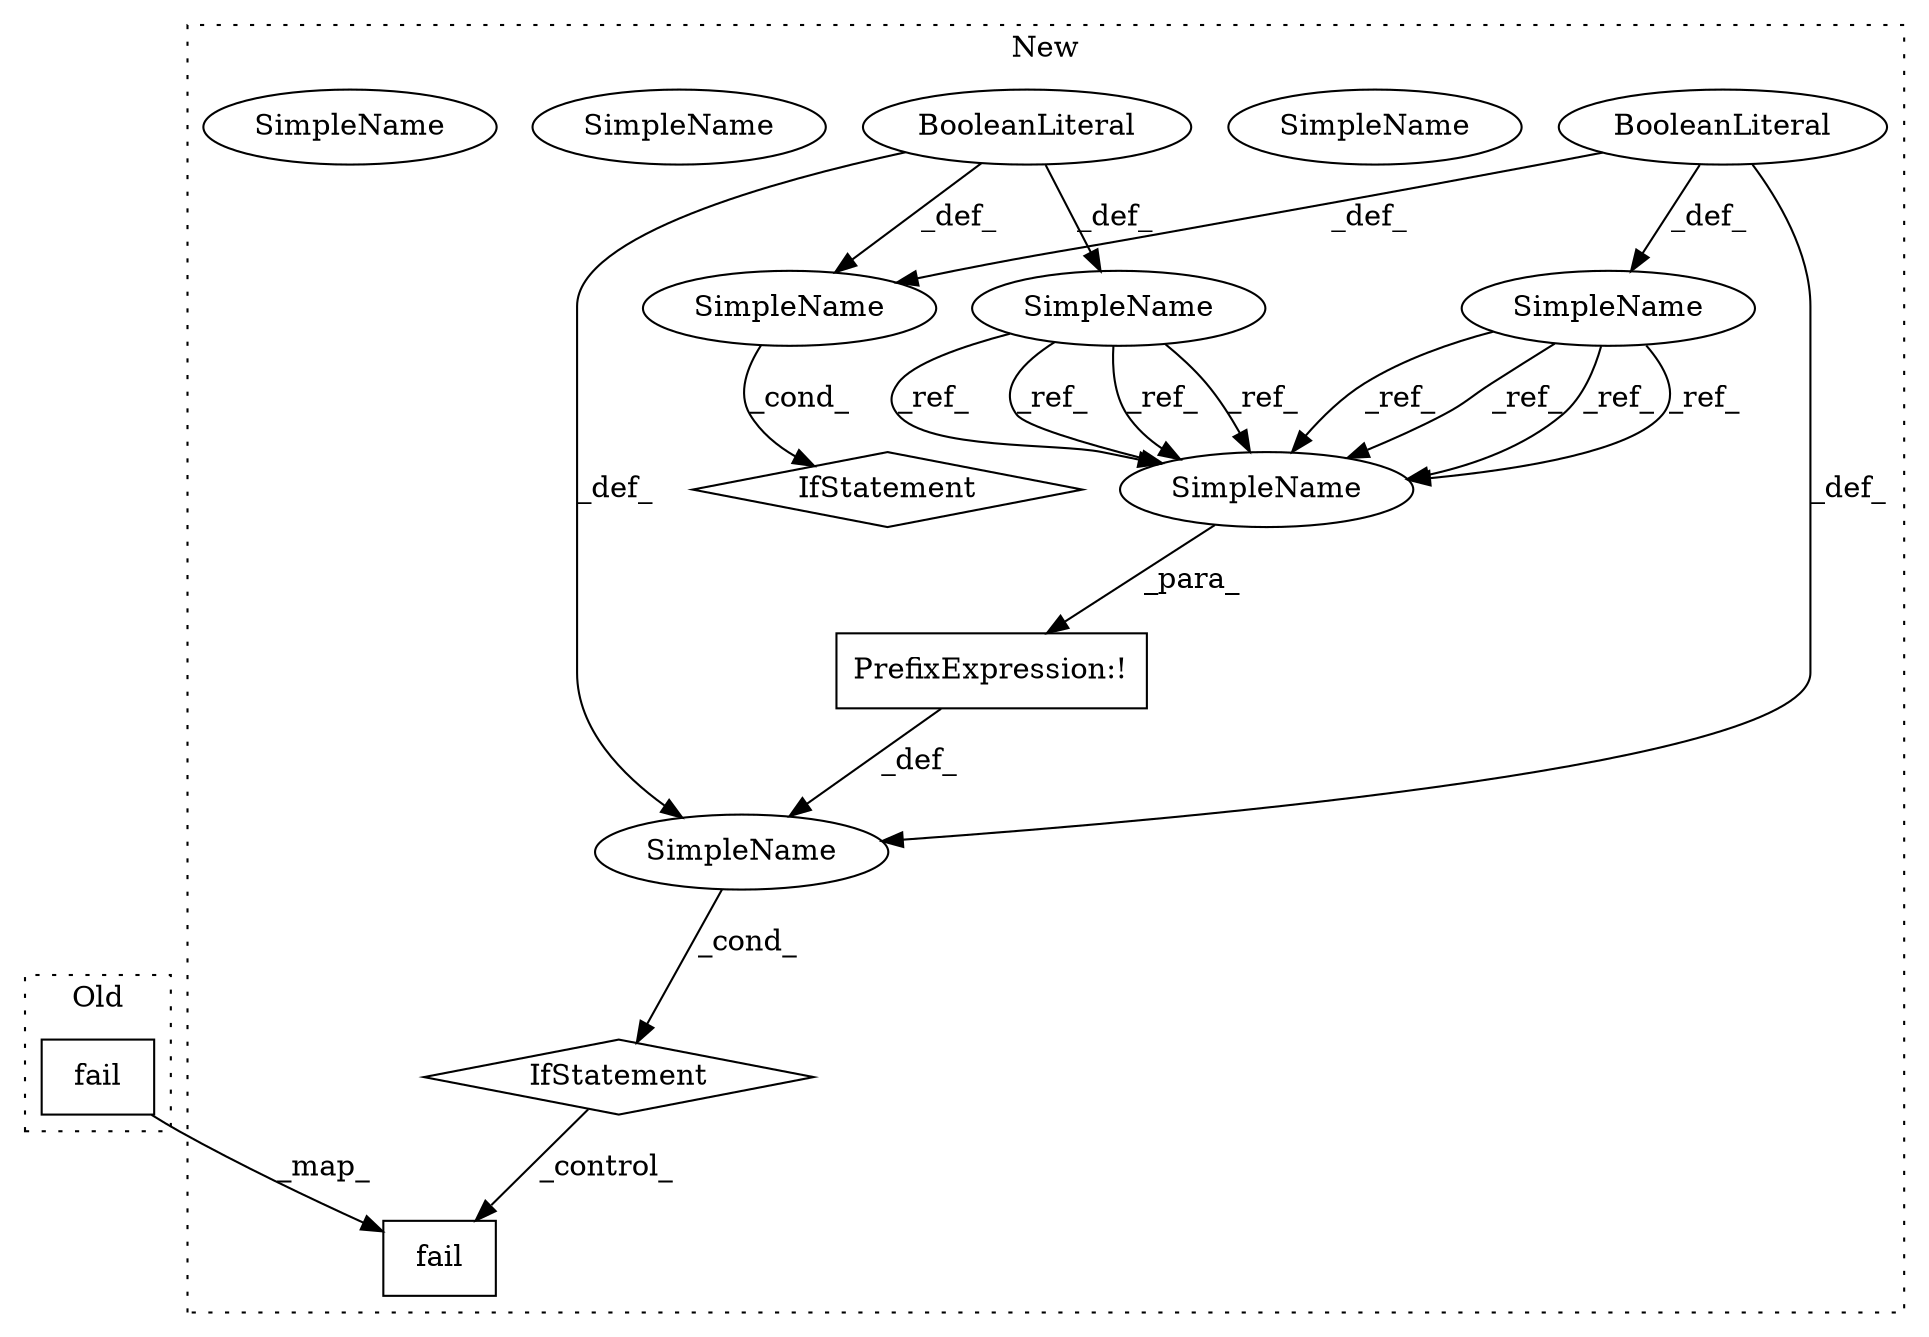 digraph G {
subgraph cluster0 {
1 [label="fail" a="32" s="5798,5852" l="5,1" shape="box"];
label = "Old";
style="dotted";
}
subgraph cluster1 {
2 [label="fail" a="32" s="6174,6221" l="5,1" shape="box"];
3 [label="IfStatement" a="25" s="6145,6159" l="4,2" shape="diamond"];
4 [label="SimpleName" a="42" s="" l="" shape="ellipse"];
5 [label="BooleanLiteral" a="9" s="5025" l="4" shape="ellipse"];
6 [label="PrefixExpression:!" a="38" s="6149" l="1" shape="box"];
7 [label="SimpleName" a="42" s="6150" l="9" shape="ellipse"];
8 [label="SimpleName" a="42" s="5015" l="9" shape="ellipse"];
9 [label="SimpleName" a="42" s="5618" l="9" shape="ellipse"];
10 [label="SimpleName" a="42" s="" l="" shape="ellipse"];
11 [label="IfStatement" a="25" s="5686,5700" l="4,2" shape="diamond"];
12 [label="BooleanLiteral" a="9" s="5628" l="5" shape="ellipse"];
13 [label="SimpleName" a="42" s="6150" l="9" shape="ellipse"];
14 [label="SimpleName" a="42" s="6150" l="9" shape="ellipse"];
15 [label="SimpleName" a="42" s="6150" l="9" shape="ellipse"];
label = "New";
style="dotted";
}
1 -> 2 [label="_map_"];
3 -> 2 [label="_control_"];
4 -> 3 [label="_cond_"];
5 -> 8 [label="_def_"];
5 -> 4 [label="_def_"];
5 -> 10 [label="_def_"];
6 -> 4 [label="_def_"];
8 -> 15 [label="_ref_"];
8 -> 15 [label="_ref_"];
8 -> 15 [label="_ref_"];
8 -> 15 [label="_ref_"];
9 -> 15 [label="_ref_"];
9 -> 15 [label="_ref_"];
9 -> 15 [label="_ref_"];
9 -> 15 [label="_ref_"];
10 -> 11 [label="_cond_"];
12 -> 4 [label="_def_"];
12 -> 9 [label="_def_"];
12 -> 10 [label="_def_"];
15 -> 6 [label="_para_"];
}